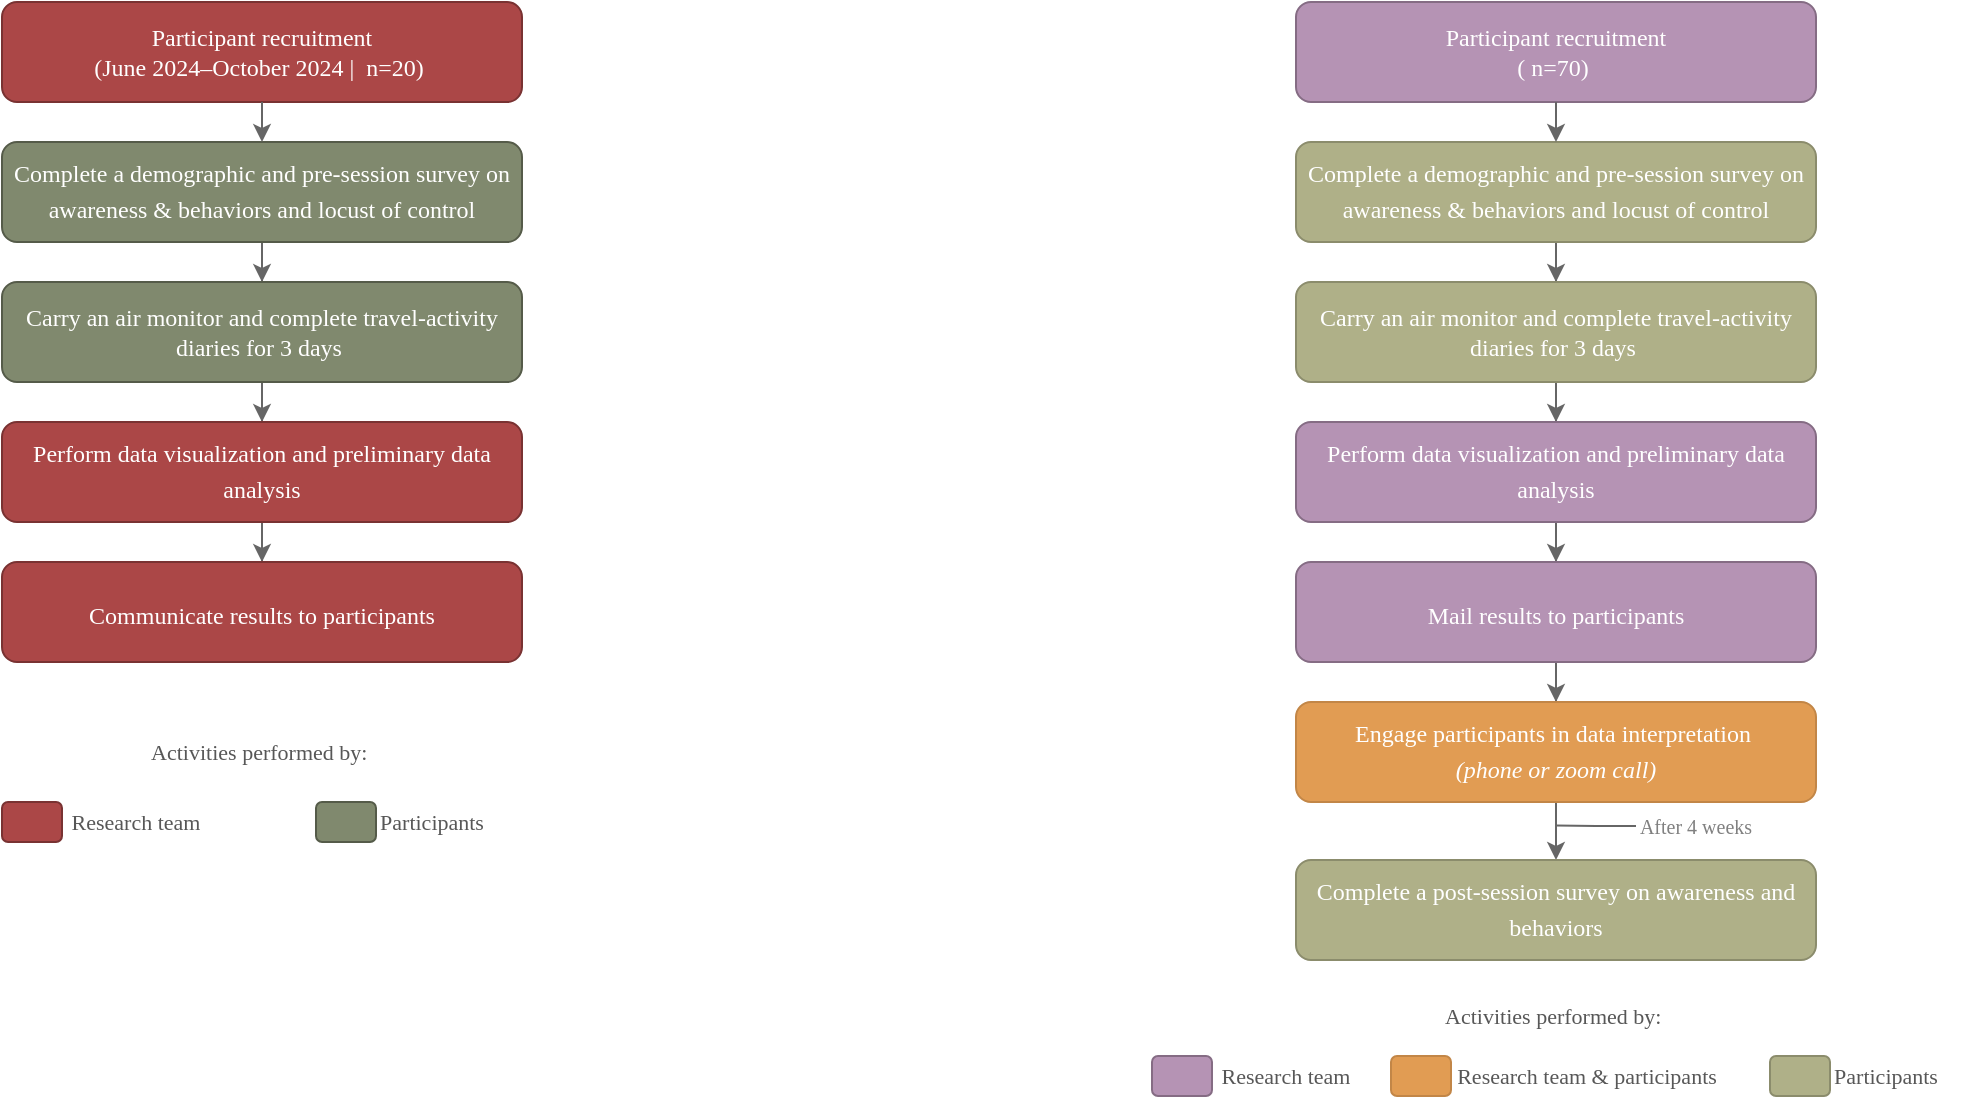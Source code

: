 <mxfile version="26.2.14">
  <diagram name="Page-1" id="lau2wh2djgcax9t4yvG-">
    <mxGraphModel dx="932" dy="603" grid="1" gridSize="10" guides="1" tooltips="1" connect="1" arrows="1" fold="1" page="1" pageScale="1" pageWidth="850" pageHeight="1100" math="0" shadow="0">
      <root>
        <mxCell id="0" />
        <mxCell id="1" parent="0" />
        <mxCell id="SnCvXV2NnRFrrWXewPJj-3" value="&lt;font style=&quot;font-size: 12px;&quot;&gt;Participant recruitment&lt;/font&gt;&lt;div&gt;&lt;font style=&quot;font-size: 12px;&quot;&gt;(June&lt;span style=&quot;text-align: start;&quot;&gt;&amp;nbsp;2024–October&lt;/span&gt;&lt;span style=&quot;text-align: start;&quot;&gt;&amp;nbsp;&lt;/span&gt;&lt;span style=&quot;text-align: start;&quot;&gt;&lt;/span&gt;2024 |&amp;nbsp;&lt;/font&gt;&lt;span style=&quot;background-color: initial;&quot;&gt;&amp;nbsp;n=20&lt;/span&gt;&lt;span style=&quot;background-color: initial;&quot;&gt;)&amp;nbsp;&lt;/span&gt;&lt;/div&gt;" style="rounded=1;whiteSpace=wrap;html=1;fontFamily=Times New Roman;fillColor=#AB4747;strokeColor=#793232;fontColor=#FFFFFF;" parent="1" vertex="1">
          <mxGeometry x="295" y="140" width="260" height="50" as="geometry" />
        </mxCell>
        <mxCell id="SnCvXV2NnRFrrWXewPJj-8" value="" style="edgeStyle=orthogonalEdgeStyle;rounded=0;orthogonalLoop=1;jettySize=auto;html=1;fontFamily=Times New Roman;fontSize=12;fontColor=#FFFFFF;strokeColor=#666666;" parent="1" source="SnCvXV2NnRFrrWXewPJj-9" target="SnCvXV2NnRFrrWXewPJj-11" edge="1">
          <mxGeometry relative="1" as="geometry" />
        </mxCell>
        <mxCell id="SnCvXV2NnRFrrWXewPJj-9" value="&lt;span style=&quot;text-align: start;&quot;&gt;&lt;font style=&quot;font-size: 12px;&quot;&gt;Complete a demographic and pre-session survey on awareness &amp;amp; behaviors and locust of control&lt;/font&gt;&lt;/span&gt;&lt;span style=&quot;font-size: medium; text-align: start;&quot;&gt;&lt;/span&gt;" style="whiteSpace=wrap;html=1;rounded=1;fontFamily=Times New Roman;fillColor=#80896E;strokeColor=#555B49;fontColor=#FFFFFF;" parent="1" vertex="1">
          <mxGeometry x="295" y="210" width="260" height="50" as="geometry" />
        </mxCell>
        <mxCell id="SnCvXV2NnRFrrWXewPJj-10" value="" style="edgeStyle=orthogonalEdgeStyle;rounded=0;orthogonalLoop=1;jettySize=auto;html=1;fontFamily=Times New Roman;fontSize=12;fontColor=#FFFFFF;strokeColor=#666666;" parent="1" source="SnCvXV2NnRFrrWXewPJj-11" target="SnCvXV2NnRFrrWXewPJj-13" edge="1">
          <mxGeometry relative="1" as="geometry" />
        </mxCell>
        <mxCell id="SnCvXV2NnRFrrWXewPJj-11" value="&lt;span style=&quot;text-align: start;&quot;&gt;&lt;font style=&quot;font-size: 12px;&quot;&gt;Carry an air monitor and complete travel-activity diaries for 3 days&amp;nbsp;&lt;/font&gt;&lt;/span&gt;" style="whiteSpace=wrap;html=1;rounded=1;fontFamily=Times New Roman;fillColor=#80896E;strokeColor=#555B49;fontColor=#FFFFFF;" parent="1" vertex="1">
          <mxGeometry x="295" y="280" width="260" height="50" as="geometry" />
        </mxCell>
        <mxCell id="SnCvXV2NnRFrrWXewPJj-12" value="" style="edgeStyle=orthogonalEdgeStyle;rounded=0;orthogonalLoop=1;jettySize=auto;html=1;fontFamily=Times New Roman;fontSize=12;fontColor=#FFFFFF;strokeColor=#666666;" parent="1" source="SnCvXV2NnRFrrWXewPJj-13" target="SnCvXV2NnRFrrWXewPJj-15" edge="1">
          <mxGeometry relative="1" as="geometry" />
        </mxCell>
        <mxCell id="SnCvXV2NnRFrrWXewPJj-13" value="&lt;span style=&quot;text-align: start; font-family: &amp;quot;Times New Roman&amp;quot;, serif;&quot;&gt;&lt;font style=&quot;font-size: 12px;&quot;&gt;Perform data visualization and preliminary data analysis&lt;/font&gt;&lt;/span&gt;&lt;span style=&quot;font-size: medium; text-align: start;&quot;&gt;&lt;/span&gt;" style="whiteSpace=wrap;html=1;rounded=1;fontFamily=Times New Roman;fillColor=#AB4747;strokeColor=#793232;fontColor=#FFFFFF;" parent="1" vertex="1">
          <mxGeometry x="295" y="350" width="260" height="50" as="geometry" />
        </mxCell>
        <mxCell id="SnCvXV2NnRFrrWXewPJj-15" value="&lt;span style=&quot;text-align: start; font-family: &amp;quot;Times New Roman&amp;quot;, serif;&quot;&gt;&lt;font style=&quot;font-size: 12px;&quot;&gt;Communicate results to participants&lt;/font&gt;&lt;/span&gt;&lt;span style=&quot;font-size: medium; text-align: start;&quot;&gt;&lt;/span&gt;" style="whiteSpace=wrap;html=1;rounded=1;fontFamily=Times New Roman;fillColor=#AB4747;strokeColor=#793232;fontColor=#FFFFFF;" parent="1" vertex="1">
          <mxGeometry x="295" y="420" width="260" height="50" as="geometry" />
        </mxCell>
        <mxCell id="SnCvXV2NnRFrrWXewPJj-23" value="Activities performed by:&amp;nbsp;" style="text;html=1;strokeColor=none;fillColor=none;align=center;verticalAlign=middle;whiteSpace=wrap;rounded=0;fontFamily=Times New Roman;fontSize=11;fontColor=#575757;" parent="1" vertex="1">
          <mxGeometry x="295" y="500" width="260" height="30" as="geometry" />
        </mxCell>
        <mxCell id="SnCvXV2NnRFrrWXewPJj-24" value="Research team" style="text;html=1;strokeColor=none;fillColor=none;align=center;verticalAlign=middle;whiteSpace=wrap;rounded=0;fontFamily=Times New Roman;fontSize=11;fontColor=#575757;" parent="1" vertex="1">
          <mxGeometry x="317" y="535" width="90" height="30" as="geometry" />
        </mxCell>
        <mxCell id="SnCvXV2NnRFrrWXewPJj-25" value="Participants" style="text;html=1;strokeColor=none;fillColor=none;align=center;verticalAlign=middle;whiteSpace=wrap;rounded=0;fontFamily=Times New Roman;fontSize=11;fontColor=#575757;" parent="1" vertex="1">
          <mxGeometry x="465" y="535" width="90" height="30" as="geometry" />
        </mxCell>
        <mxCell id="SnCvXV2NnRFrrWXewPJj-27" value="" style="rounded=1;whiteSpace=wrap;html=1;fontFamily=Times New Roman;fontSize=11;fillColor=#AB4747;strokeColor=#793232;fontColor=#575757;" parent="1" vertex="1">
          <mxGeometry x="295" y="540" width="30" height="20" as="geometry" />
        </mxCell>
        <mxCell id="SnCvXV2NnRFrrWXewPJj-28" value="" style="rounded=1;whiteSpace=wrap;html=1;fontFamily=Times New Roman;fontSize=11;fillColor=#80896E;strokeColor=#555B49;fontColor=#575757;" parent="1" vertex="1">
          <mxGeometry x="452" y="540" width="30" height="20" as="geometry" />
        </mxCell>
        <mxCell id="TjSiT_ZrOrgpsKGTDWbp-1" value="" style="edgeStyle=orthogonalEdgeStyle;rounded=0;orthogonalLoop=1;jettySize=auto;html=1;fontFamily=Times New Roman;fontSize=12;fontColor=#FFFFFF;strokeColor=#666666;" parent="1" edge="1">
          <mxGeometry relative="1" as="geometry">
            <mxPoint x="425" y="190" as="sourcePoint" />
            <mxPoint x="425" y="210" as="targetPoint" />
          </mxGeometry>
        </mxCell>
        <mxCell id="varAvs1NAwQITlkUQde9-1" value="&lt;font style=&quot;font-size: 12px;&quot;&gt;Participant recruitment&lt;/font&gt;&lt;div&gt;&lt;font style=&quot;font-size: 12px;&quot;&gt;(&lt;/font&gt;&lt;span style=&quot;background-color: initial;&quot;&gt;&amp;nbsp;n=70&lt;/span&gt;&lt;span style=&quot;background-color: initial;&quot;&gt;)&amp;nbsp;&lt;/span&gt;&lt;/div&gt;" style="rounded=1;whiteSpace=wrap;html=1;fontFamily=Times New Roman;fillColor=#B593B4;strokeColor=#856C84;fontColor=#FFFFFF;" parent="1" vertex="1">
          <mxGeometry x="942" y="140" width="260" height="50" as="geometry" />
        </mxCell>
        <mxCell id="varAvs1NAwQITlkUQde9-2" value="" style="edgeStyle=orthogonalEdgeStyle;rounded=0;orthogonalLoop=1;jettySize=auto;html=1;fontFamily=Times New Roman;fontSize=12;fontColor=#FFFFFF;strokeColor=#666666;" parent="1" source="varAvs1NAwQITlkUQde9-3" target="varAvs1NAwQITlkUQde9-5" edge="1">
          <mxGeometry relative="1" as="geometry" />
        </mxCell>
        <mxCell id="varAvs1NAwQITlkUQde9-3" value="&lt;span style=&quot;text-align: start;&quot;&gt;&lt;font style=&quot;font-size: 12px;&quot;&gt;Complete a demographic and pre-session survey on awareness &amp;amp; behaviors and locust of control&lt;/font&gt;&lt;/span&gt;&lt;span style=&quot;font-size: medium; text-align: start;&quot;&gt;&lt;/span&gt;" style="whiteSpace=wrap;html=1;rounded=1;fontFamily=Times New Roman;fillColor=#AFB088;strokeColor=#8b8c6c;fontColor=#FFFFFF;" parent="1" vertex="1">
          <mxGeometry x="942" y="210" width="260" height="50" as="geometry" />
        </mxCell>
        <mxCell id="varAvs1NAwQITlkUQde9-4" value="" style="edgeStyle=orthogonalEdgeStyle;rounded=0;orthogonalLoop=1;jettySize=auto;html=1;fontFamily=Times New Roman;fontSize=12;fontColor=#FFFFFF;strokeColor=#666666;" parent="1" source="varAvs1NAwQITlkUQde9-5" target="varAvs1NAwQITlkUQde9-7" edge="1">
          <mxGeometry relative="1" as="geometry" />
        </mxCell>
        <mxCell id="varAvs1NAwQITlkUQde9-5" value="&lt;span style=&quot;text-align: start;&quot;&gt;&lt;font style=&quot;font-size: 12px;&quot;&gt;Carry an air monitor and complete travel-activity diaries for 3 days&amp;nbsp;&lt;/font&gt;&lt;/span&gt;" style="whiteSpace=wrap;html=1;rounded=1;fontFamily=Times New Roman;fillColor=#AFB088;strokeColor=#8b8c6c;fontColor=#FFFFFF;" parent="1" vertex="1">
          <mxGeometry x="942" y="280" width="260" height="50" as="geometry" />
        </mxCell>
        <mxCell id="varAvs1NAwQITlkUQde9-6" value="" style="edgeStyle=orthogonalEdgeStyle;rounded=0;orthogonalLoop=1;jettySize=auto;html=1;fontFamily=Times New Roman;fontSize=12;fontColor=#FFFFFF;strokeColor=#666666;" parent="1" source="varAvs1NAwQITlkUQde9-7" target="varAvs1NAwQITlkUQde9-9" edge="1">
          <mxGeometry relative="1" as="geometry" />
        </mxCell>
        <mxCell id="varAvs1NAwQITlkUQde9-7" value="&lt;span style=&quot;text-align: start; font-family: &amp;quot;Times New Roman&amp;quot;, serif;&quot;&gt;&lt;font style=&quot;font-size: 12px;&quot;&gt;Perform data visualization and preliminary data analysis&lt;/font&gt;&lt;/span&gt;&lt;span style=&quot;font-size: medium; text-align: start;&quot;&gt;&lt;/span&gt;" style="whiteSpace=wrap;html=1;rounded=1;fontFamily=Times New Roman;fillColor=#B593B4;strokeColor=#856C84;fontColor=#FFFFFF;" parent="1" vertex="1">
          <mxGeometry x="942" y="350" width="260" height="50" as="geometry" />
        </mxCell>
        <mxCell id="varAvs1NAwQITlkUQde9-8" value="" style="edgeStyle=orthogonalEdgeStyle;rounded=0;orthogonalLoop=1;jettySize=auto;html=1;fontFamily=Times New Roman;fontSize=12;fontColor=#FFFFFF;strokeColor=#666666;" parent="1" source="varAvs1NAwQITlkUQde9-9" target="varAvs1NAwQITlkUQde9-11" edge="1">
          <mxGeometry relative="1" as="geometry" />
        </mxCell>
        <mxCell id="varAvs1NAwQITlkUQde9-9" value="&lt;span style=&quot;text-align: start; font-family: &amp;quot;Times New Roman&amp;quot;, serif;&quot;&gt;&lt;font style=&quot;font-size: 12px;&quot;&gt;Mail results to participants&lt;/font&gt;&lt;/span&gt;&lt;span style=&quot;font-size: medium; text-align: start;&quot;&gt;&lt;/span&gt;" style="whiteSpace=wrap;html=1;rounded=1;fontFamily=Times New Roman;fillColor=#B593B4;strokeColor=#856C84;fontColor=#FFFFFF;" parent="1" vertex="1">
          <mxGeometry x="942" y="420" width="260" height="50" as="geometry" />
        </mxCell>
        <mxCell id="varAvs1NAwQITlkUQde9-10" value="" style="edgeStyle=orthogonalEdgeStyle;rounded=0;orthogonalLoop=1;jettySize=auto;html=1;fontFamily=Times New Roman;fontSize=12;fontColor=#FFFFFF;strokeColor=#666666;" parent="1" source="varAvs1NAwQITlkUQde9-11" target="varAvs1NAwQITlkUQde9-12" edge="1">
          <mxGeometry relative="1" as="geometry" />
        </mxCell>
        <mxCell id="varAvs1NAwQITlkUQde9-11" value="&lt;span style=&quot;text-align: start;&quot;&gt;&lt;font style=&quot;font-size: 12px;&quot;&gt;Engage participants in data interpretation&amp;nbsp;&lt;/font&gt;&lt;/span&gt;&lt;div&gt;&lt;span style=&quot;text-align: start;&quot;&gt;&lt;font style=&quot;font-size: 12px;&quot;&gt;&lt;i&gt;(phone or zoom call)&lt;/i&gt;&lt;/font&gt;&lt;/span&gt;&lt;span style=&quot;font-size: medium; text-align: start;&quot;&gt;&lt;/span&gt;&lt;/div&gt;" style="whiteSpace=wrap;html=1;rounded=1;fontFamily=Times New Roman;fillColor=#e19c53;strokeColor=#C28647;fontColor=#FFFFFF;" parent="1" vertex="1">
          <mxGeometry x="942" y="490" width="260" height="50" as="geometry" />
        </mxCell>
        <mxCell id="varAvs1NAwQITlkUQde9-12" value="&lt;span style=&quot;text-align: start; font-family: &amp;quot;Times New Roman&amp;quot;, serif;&quot;&gt;&lt;font style=&quot;font-size: 12px;&quot;&gt;Complete a post-session survey on awareness and behaviors&lt;/font&gt;&lt;/span&gt;&lt;span style=&quot;font-size: medium; text-align: start;&quot;&gt;&lt;/span&gt;" style="whiteSpace=wrap;html=1;rounded=1;fontFamily=Times New Roman;fillColor=#AFB088;strokeColor=#8b8c6c;fontColor=#FFFFFF;" parent="1" vertex="1">
          <mxGeometry x="942" y="569" width="260" height="50" as="geometry" />
        </mxCell>
        <mxCell id="varAvs1NAwQITlkUQde9-13" style="edgeStyle=orthogonalEdgeStyle;rounded=1;orthogonalLoop=1;jettySize=auto;html=1;exitX=0;exitY=0.5;exitDx=0;exitDy=0;fontFamily=Times New Roman;fontSize=12;strokeColor=#666666;endArrow=none;endFill=0;fontColor=#FFFFFF;" parent="1" source="varAvs1NAwQITlkUQde9-14" edge="1">
          <mxGeometry relative="1" as="geometry">
            <mxPoint x="1072" y="551.789" as="targetPoint" />
          </mxGeometry>
        </mxCell>
        <mxCell id="varAvs1NAwQITlkUQde9-14" value="After 4 weeks" style="text;html=1;strokeColor=none;fillColor=none;align=center;verticalAlign=middle;whiteSpace=wrap;rounded=0;fontFamily=Times New Roman;fontSize=10;fontColor=#808080;" parent="1" vertex="1">
          <mxGeometry x="1112" y="537" width="60" height="30" as="geometry" />
        </mxCell>
        <mxCell id="varAvs1NAwQITlkUQde9-15" value="Activities performed by:&amp;nbsp;" style="text;html=1;strokeColor=none;fillColor=none;align=center;verticalAlign=middle;whiteSpace=wrap;rounded=0;fontFamily=Times New Roman;fontSize=11;fontColor=#575757;" parent="1" vertex="1">
          <mxGeometry x="942" y="632" width="260" height="30" as="geometry" />
        </mxCell>
        <mxCell id="varAvs1NAwQITlkUQde9-16" value="Research team" style="text;html=1;strokeColor=none;fillColor=none;align=center;verticalAlign=middle;whiteSpace=wrap;rounded=0;fontFamily=Times New Roman;fontSize=11;fontColor=#575757;" parent="1" vertex="1">
          <mxGeometry x="892" y="662" width="90" height="30" as="geometry" />
        </mxCell>
        <mxCell id="varAvs1NAwQITlkUQde9-17" value="Participants" style="text;html=1;strokeColor=none;fillColor=none;align=center;verticalAlign=middle;whiteSpace=wrap;rounded=0;fontFamily=Times New Roman;fontSize=11;fontColor=#575757;" parent="1" vertex="1">
          <mxGeometry x="1192" y="662" width="90" height="30" as="geometry" />
        </mxCell>
        <mxCell id="varAvs1NAwQITlkUQde9-18" value="&lt;span style=&quot;text-align: start; font-size: 11px;&quot;&gt;&lt;font style=&quot;font-size: 11px;&quot;&gt;Research team &amp;amp; participants&lt;/font&gt;&lt;/span&gt;&lt;span style=&quot;font-size: 11px; text-align: start;&quot;&gt;&lt;/span&gt;" style="text;html=1;strokeColor=none;fillColor=none;align=center;verticalAlign=middle;whiteSpace=wrap;rounded=0;fontFamily=Times New Roman;fontSize=11;fontColor=#575757;" parent="1" vertex="1">
          <mxGeometry x="1019.5" y="662" width="135" height="30" as="geometry" />
        </mxCell>
        <mxCell id="varAvs1NAwQITlkUQde9-19" value="" style="rounded=1;whiteSpace=wrap;html=1;fontFamily=Times New Roman;fontSize=11;fillColor=#B593B4;strokeColor=#856C84;fontColor=#575757;" parent="1" vertex="1">
          <mxGeometry x="870" y="667" width="30" height="20" as="geometry" />
        </mxCell>
        <mxCell id="varAvs1NAwQITlkUQde9-20" value="" style="rounded=1;whiteSpace=wrap;html=1;fontFamily=Times New Roman;fontSize=11;fillColor=#AFB088;strokeColor=#8b8c6c;fontColor=#575757;" parent="1" vertex="1">
          <mxGeometry x="1179" y="667" width="30" height="20" as="geometry" />
        </mxCell>
        <mxCell id="varAvs1NAwQITlkUQde9-21" value="" style="rounded=1;whiteSpace=wrap;html=1;fontFamily=Times New Roman;fontSize=11;fillColor=#e19c53;strokeColor=#C28647;fontColor=#575757;" parent="1" vertex="1">
          <mxGeometry x="989.5" y="667" width="30" height="20" as="geometry" />
        </mxCell>
        <mxCell id="varAvs1NAwQITlkUQde9-22" value="" style="edgeStyle=orthogonalEdgeStyle;rounded=0;orthogonalLoop=1;jettySize=auto;html=1;fontFamily=Times New Roman;fontSize=12;fontColor=#FFFFFF;strokeColor=#666666;" parent="1" edge="1">
          <mxGeometry relative="1" as="geometry">
            <mxPoint x="1072" y="190" as="sourcePoint" />
            <mxPoint x="1072" y="210" as="targetPoint" />
          </mxGeometry>
        </mxCell>
      </root>
    </mxGraphModel>
  </diagram>
</mxfile>
